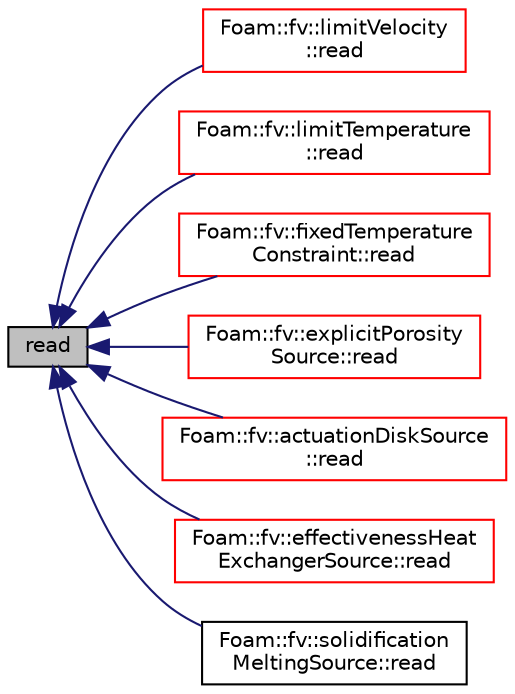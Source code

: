 digraph "read"
{
  bgcolor="transparent";
  edge [fontname="Helvetica",fontsize="10",labelfontname="Helvetica",labelfontsize="10"];
  node [fontname="Helvetica",fontsize="10",shape=record];
  rankdir="LR";
  Node726 [label="read",height=0.2,width=0.4,color="black", fillcolor="grey75", style="filled", fontcolor="black"];
  Node726 -> Node727 [dir="back",color="midnightblue",fontsize="10",style="solid",fontname="Helvetica"];
  Node727 [label="Foam::fv::limitVelocity\l::read",height=0.2,width=0.4,color="red",URL="$a24569.html#a6ce0c64db98eb6144d363dbfc86104eb",tooltip="Read dictionary. "];
  Node726 -> Node729 [dir="back",color="midnightblue",fontsize="10",style="solid",fontname="Helvetica"];
  Node729 [label="Foam::fv::limitTemperature\l::read",height=0.2,width=0.4,color="red",URL="$a24565.html#a6ce0c64db98eb6144d363dbfc86104eb",tooltip="Read dictionary. "];
  Node726 -> Node731 [dir="back",color="midnightblue",fontsize="10",style="solid",fontname="Helvetica"];
  Node731 [label="Foam::fv::fixedTemperature\lConstraint::read",height=0.2,width=0.4,color="red",URL="$a24557.html#a6ce0c64db98eb6144d363dbfc86104eb",tooltip="Read dictionary. "];
  Node726 -> Node733 [dir="back",color="midnightblue",fontsize="10",style="solid",fontname="Helvetica"];
  Node733 [label="Foam::fv::explicitPorosity\lSource::read",height=0.2,width=0.4,color="red",URL="$a24593.html#a6ce0c64db98eb6144d363dbfc86104eb",tooltip="Read dictionary. "];
  Node726 -> Node735 [dir="back",color="midnightblue",fontsize="10",style="solid",fontname="Helvetica"];
  Node735 [label="Foam::fv::actuationDiskSource\l::read",height=0.2,width=0.4,color="red",URL="$a24577.html#a6ce0c64db98eb6144d363dbfc86104eb",tooltip="Read dictionary. "];
  Node726 -> Node739 [dir="back",color="midnightblue",fontsize="10",style="solid",fontname="Helvetica"];
  Node739 [label="Foam::fv::effectivenessHeat\lExchangerSource::read",height=0.2,width=0.4,color="red",URL="$a24589.html#a6ce0c64db98eb6144d363dbfc86104eb",tooltip="Read dictionary. "];
  Node726 -> Node743 [dir="back",color="midnightblue",fontsize="10",style="solid",fontname="Helvetica"];
  Node743 [label="Foam::fv::solidification\lMeltingSource::read",height=0.2,width=0.4,color="black",URL="$a24649.html#a6ce0c64db98eb6144d363dbfc86104eb",tooltip="Read source dictionary. "];
}
